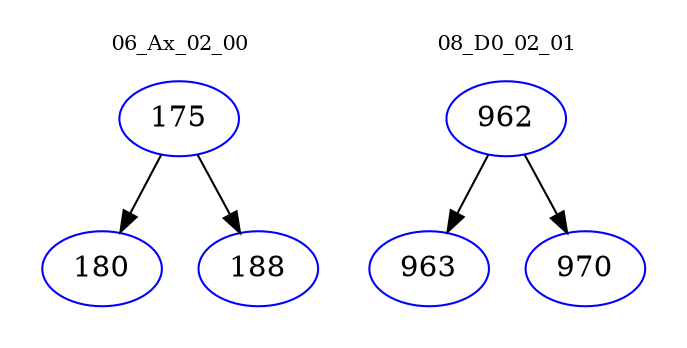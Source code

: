 digraph{
subgraph cluster_0 {
color = white
label = "06_Ax_02_00";
fontsize=10;
T0_175 [label="175", color="blue"]
T0_175 -> T0_180 [color="black"]
T0_180 [label="180", color="blue"]
T0_175 -> T0_188 [color="black"]
T0_188 [label="188", color="blue"]
}
subgraph cluster_1 {
color = white
label = "08_D0_02_01";
fontsize=10;
T1_962 [label="962", color="blue"]
T1_962 -> T1_963 [color="black"]
T1_963 [label="963", color="blue"]
T1_962 -> T1_970 [color="black"]
T1_970 [label="970", color="blue"]
}
}
